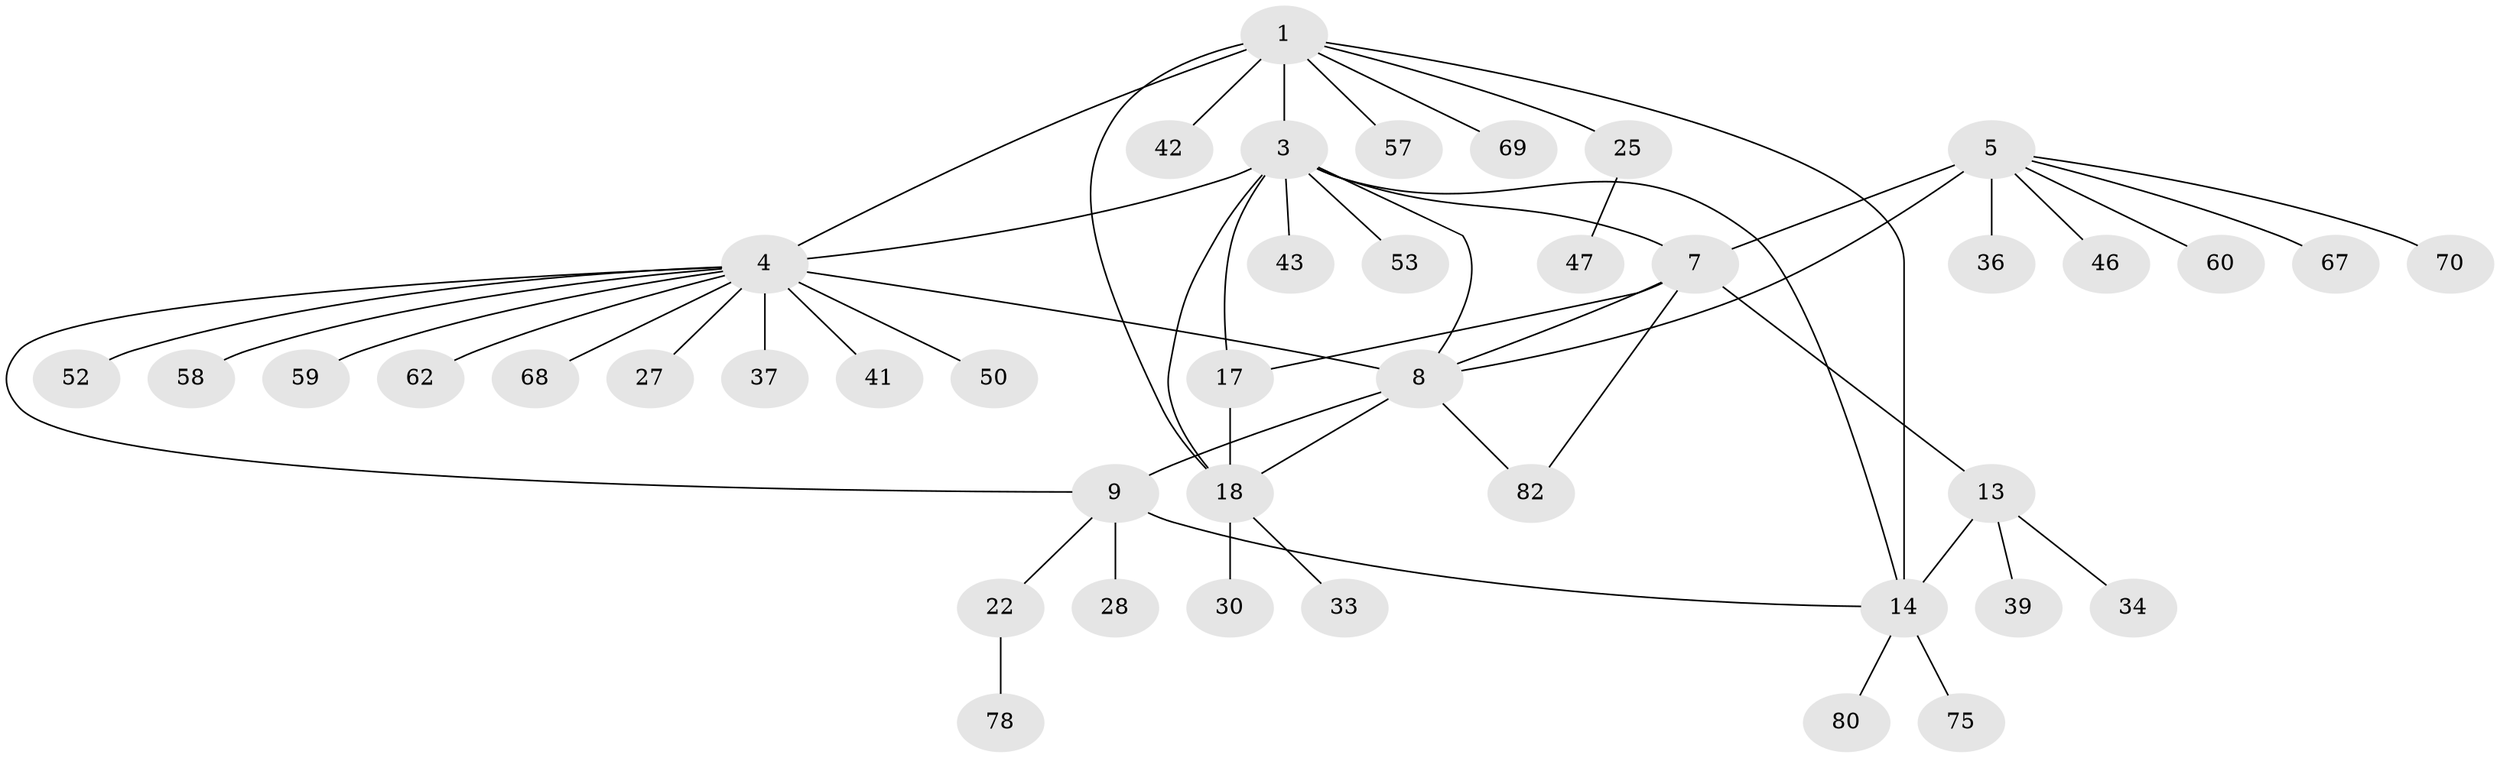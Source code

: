 // original degree distribution, {9: 0.023529411764705882, 3: 0.058823529411764705, 7: 0.023529411764705882, 4: 0.023529411764705882, 6: 0.09411764705882353, 5: 0.023529411764705882, 13: 0.011764705882352941, 11: 0.011764705882352941, 2: 0.2, 1: 0.5294117647058824}
// Generated by graph-tools (version 1.1) at 2025/19/03/04/25 18:19:35]
// undirected, 42 vertices, 54 edges
graph export_dot {
graph [start="1"]
  node [color=gray90,style=filled];
  1 [super="+2"];
  3 [super="+49+19"];
  4 [super="+11"];
  5 [super="+6"];
  7 [super="+23+35+84+48"];
  8 [super="+10"];
  9;
  13 [super="+15+26"];
  14 [super="+16+32"];
  17 [super="+40+21"];
  18 [super="+24+54+31+79+83"];
  22;
  25 [super="+38"];
  27;
  28 [super="+29"];
  30 [super="+77"];
  33;
  34;
  36 [super="+66+72"];
  37;
  39;
  41;
  42;
  43 [super="+45"];
  46;
  47 [super="+76"];
  50;
  52;
  53;
  57;
  58;
  59;
  60;
  62;
  67;
  68 [super="+71"];
  69;
  70;
  75 [super="+85"];
  78;
  80;
  82;
  1 -- 3 [weight=2];
  1 -- 4 [weight=2];
  1 -- 25;
  1 -- 42;
  1 -- 57;
  1 -- 69;
  1 -- 14;
  1 -- 18;
  3 -- 4;
  3 -- 7;
  3 -- 43;
  3 -- 53;
  3 -- 17 [weight=2];
  3 -- 18 [weight=2];
  3 -- 8;
  3 -- 14;
  4 -- 68;
  4 -- 37;
  4 -- 27;
  4 -- 9;
  4 -- 41;
  4 -- 50;
  4 -- 52;
  4 -- 58;
  4 -- 59;
  4 -- 62;
  4 -- 8 [weight=2];
  5 -- 7 [weight=2];
  5 -- 8 [weight=2];
  5 -- 36;
  5 -- 46;
  5 -- 67;
  5 -- 70;
  5 -- 60;
  7 -- 8;
  7 -- 13;
  7 -- 82;
  7 -- 17;
  8 -- 82;
  8 -- 9 [weight=2];
  8 -- 18;
  9 -- 22;
  9 -- 28;
  9 -- 14;
  13 -- 14 [weight=4];
  13 -- 39;
  13 -- 34;
  14 -- 75;
  14 -- 80;
  17 -- 18;
  18 -- 30;
  18 -- 33;
  22 -- 78;
  25 -- 47;
}
